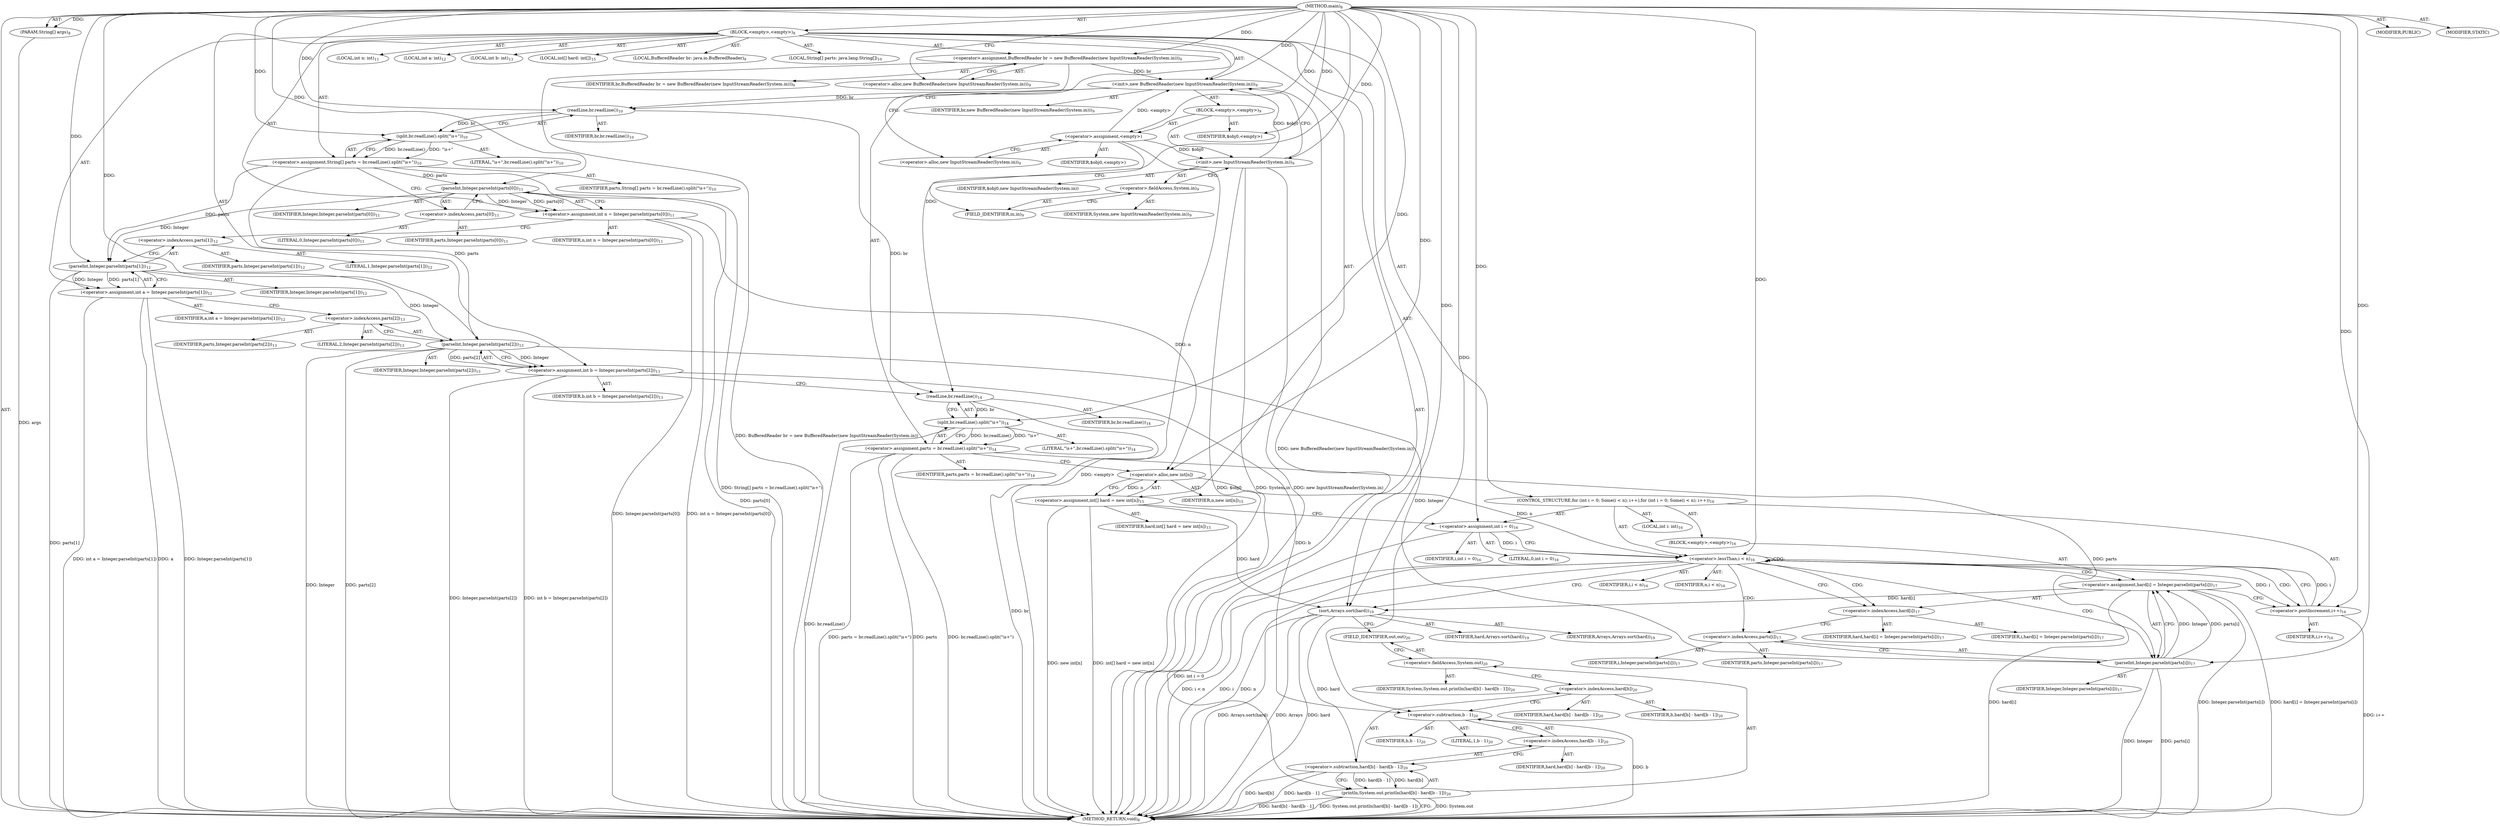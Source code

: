 digraph "main" {  
"19" [label = <(METHOD,main)<SUB>8</SUB>> ]
"20" [label = <(PARAM,String[] args)<SUB>8</SUB>> ]
"21" [label = <(BLOCK,&lt;empty&gt;,&lt;empty&gt;)<SUB>8</SUB>> ]
"4" [label = <(LOCAL,BufferedReader br: java.io.BufferedReader)<SUB>9</SUB>> ]
"22" [label = <(&lt;operator&gt;.assignment,BufferedReader br = new BufferedReader(new InputStreamReader(System.in)))<SUB>9</SUB>> ]
"23" [label = <(IDENTIFIER,br,BufferedReader br = new BufferedReader(new InputStreamReader(System.in)))<SUB>9</SUB>> ]
"24" [label = <(&lt;operator&gt;.alloc,new BufferedReader(new InputStreamReader(System.in)))<SUB>9</SUB>> ]
"25" [label = <(&lt;init&gt;,new BufferedReader(new InputStreamReader(System.in)))<SUB>9</SUB>> ]
"3" [label = <(IDENTIFIER,br,new BufferedReader(new InputStreamReader(System.in)))<SUB>9</SUB>> ]
"26" [label = <(BLOCK,&lt;empty&gt;,&lt;empty&gt;)<SUB>9</SUB>> ]
"27" [label = <(&lt;operator&gt;.assignment,&lt;empty&gt;)> ]
"28" [label = <(IDENTIFIER,$obj0,&lt;empty&gt;)> ]
"29" [label = <(&lt;operator&gt;.alloc,new InputStreamReader(System.in))<SUB>9</SUB>> ]
"30" [label = <(&lt;init&gt;,new InputStreamReader(System.in))<SUB>9</SUB>> ]
"31" [label = <(IDENTIFIER,$obj0,new InputStreamReader(System.in))> ]
"32" [label = <(&lt;operator&gt;.fieldAccess,System.in)<SUB>9</SUB>> ]
"33" [label = <(IDENTIFIER,System,new InputStreamReader(System.in))<SUB>9</SUB>> ]
"34" [label = <(FIELD_IDENTIFIER,in,in)<SUB>9</SUB>> ]
"35" [label = <(IDENTIFIER,$obj0,&lt;empty&gt;)> ]
"36" [label = <(LOCAL,String[] parts: java.lang.String[])<SUB>10</SUB>> ]
"37" [label = <(&lt;operator&gt;.assignment,String[] parts = br.readLine().split(&quot;\\s+&quot;))<SUB>10</SUB>> ]
"38" [label = <(IDENTIFIER,parts,String[] parts = br.readLine().split(&quot;\\s+&quot;))<SUB>10</SUB>> ]
"39" [label = <(split,br.readLine().split(&quot;\\s+&quot;))<SUB>10</SUB>> ]
"40" [label = <(readLine,br.readLine())<SUB>10</SUB>> ]
"41" [label = <(IDENTIFIER,br,br.readLine())<SUB>10</SUB>> ]
"42" [label = <(LITERAL,&quot;\\s+&quot;,br.readLine().split(&quot;\\s+&quot;))<SUB>10</SUB>> ]
"43" [label = <(LOCAL,int n: int)<SUB>11</SUB>> ]
"44" [label = <(&lt;operator&gt;.assignment,int n = Integer.parseInt(parts[0]))<SUB>11</SUB>> ]
"45" [label = <(IDENTIFIER,n,int n = Integer.parseInt(parts[0]))<SUB>11</SUB>> ]
"46" [label = <(parseInt,Integer.parseInt(parts[0]))<SUB>11</SUB>> ]
"47" [label = <(IDENTIFIER,Integer,Integer.parseInt(parts[0]))<SUB>11</SUB>> ]
"48" [label = <(&lt;operator&gt;.indexAccess,parts[0])<SUB>11</SUB>> ]
"49" [label = <(IDENTIFIER,parts,Integer.parseInt(parts[0]))<SUB>11</SUB>> ]
"50" [label = <(LITERAL,0,Integer.parseInt(parts[0]))<SUB>11</SUB>> ]
"51" [label = <(LOCAL,int a: int)<SUB>12</SUB>> ]
"52" [label = <(&lt;operator&gt;.assignment,int a = Integer.parseInt(parts[1]))<SUB>12</SUB>> ]
"53" [label = <(IDENTIFIER,a,int a = Integer.parseInt(parts[1]))<SUB>12</SUB>> ]
"54" [label = <(parseInt,Integer.parseInt(parts[1]))<SUB>12</SUB>> ]
"55" [label = <(IDENTIFIER,Integer,Integer.parseInt(parts[1]))<SUB>12</SUB>> ]
"56" [label = <(&lt;operator&gt;.indexAccess,parts[1])<SUB>12</SUB>> ]
"57" [label = <(IDENTIFIER,parts,Integer.parseInt(parts[1]))<SUB>12</SUB>> ]
"58" [label = <(LITERAL,1,Integer.parseInt(parts[1]))<SUB>12</SUB>> ]
"59" [label = <(LOCAL,int b: int)<SUB>13</SUB>> ]
"60" [label = <(&lt;operator&gt;.assignment,int b = Integer.parseInt(parts[2]))<SUB>13</SUB>> ]
"61" [label = <(IDENTIFIER,b,int b = Integer.parseInt(parts[2]))<SUB>13</SUB>> ]
"62" [label = <(parseInt,Integer.parseInt(parts[2]))<SUB>13</SUB>> ]
"63" [label = <(IDENTIFIER,Integer,Integer.parseInt(parts[2]))<SUB>13</SUB>> ]
"64" [label = <(&lt;operator&gt;.indexAccess,parts[2])<SUB>13</SUB>> ]
"65" [label = <(IDENTIFIER,parts,Integer.parseInt(parts[2]))<SUB>13</SUB>> ]
"66" [label = <(LITERAL,2,Integer.parseInt(parts[2]))<SUB>13</SUB>> ]
"67" [label = <(&lt;operator&gt;.assignment,parts = br.readLine().split(&quot;\\s+&quot;))<SUB>14</SUB>> ]
"68" [label = <(IDENTIFIER,parts,parts = br.readLine().split(&quot;\\s+&quot;))<SUB>14</SUB>> ]
"69" [label = <(split,br.readLine().split(&quot;\\s+&quot;))<SUB>14</SUB>> ]
"70" [label = <(readLine,br.readLine())<SUB>14</SUB>> ]
"71" [label = <(IDENTIFIER,br,br.readLine())<SUB>14</SUB>> ]
"72" [label = <(LITERAL,&quot;\\s+&quot;,br.readLine().split(&quot;\\s+&quot;))<SUB>14</SUB>> ]
"73" [label = <(LOCAL,int[] hard: int[])<SUB>15</SUB>> ]
"74" [label = <(&lt;operator&gt;.assignment,int[] hard = new int[n])<SUB>15</SUB>> ]
"75" [label = <(IDENTIFIER,hard,int[] hard = new int[n])<SUB>15</SUB>> ]
"76" [label = <(&lt;operator&gt;.alloc,new int[n])> ]
"77" [label = <(IDENTIFIER,n,new int[n])<SUB>15</SUB>> ]
"78" [label = <(CONTROL_STRUCTURE,for (int i = 0; Some(i &lt; n); i++),for (int i = 0; Some(i &lt; n); i++))<SUB>16</SUB>> ]
"79" [label = <(LOCAL,int i: int)<SUB>16</SUB>> ]
"80" [label = <(&lt;operator&gt;.assignment,int i = 0)<SUB>16</SUB>> ]
"81" [label = <(IDENTIFIER,i,int i = 0)<SUB>16</SUB>> ]
"82" [label = <(LITERAL,0,int i = 0)<SUB>16</SUB>> ]
"83" [label = <(&lt;operator&gt;.lessThan,i &lt; n)<SUB>16</SUB>> ]
"84" [label = <(IDENTIFIER,i,i &lt; n)<SUB>16</SUB>> ]
"85" [label = <(IDENTIFIER,n,i &lt; n)<SUB>16</SUB>> ]
"86" [label = <(&lt;operator&gt;.postIncrement,i++)<SUB>16</SUB>> ]
"87" [label = <(IDENTIFIER,i,i++)<SUB>16</SUB>> ]
"88" [label = <(BLOCK,&lt;empty&gt;,&lt;empty&gt;)<SUB>16</SUB>> ]
"89" [label = <(&lt;operator&gt;.assignment,hard[i] = Integer.parseInt(parts[i]))<SUB>17</SUB>> ]
"90" [label = <(&lt;operator&gt;.indexAccess,hard[i])<SUB>17</SUB>> ]
"91" [label = <(IDENTIFIER,hard,hard[i] = Integer.parseInt(parts[i]))<SUB>17</SUB>> ]
"92" [label = <(IDENTIFIER,i,hard[i] = Integer.parseInt(parts[i]))<SUB>17</SUB>> ]
"93" [label = <(parseInt,Integer.parseInt(parts[i]))<SUB>17</SUB>> ]
"94" [label = <(IDENTIFIER,Integer,Integer.parseInt(parts[i]))<SUB>17</SUB>> ]
"95" [label = <(&lt;operator&gt;.indexAccess,parts[i])<SUB>17</SUB>> ]
"96" [label = <(IDENTIFIER,parts,Integer.parseInt(parts[i]))<SUB>17</SUB>> ]
"97" [label = <(IDENTIFIER,i,Integer.parseInt(parts[i]))<SUB>17</SUB>> ]
"98" [label = <(sort,Arrays.sort(hard))<SUB>19</SUB>> ]
"99" [label = <(IDENTIFIER,Arrays,Arrays.sort(hard))<SUB>19</SUB>> ]
"100" [label = <(IDENTIFIER,hard,Arrays.sort(hard))<SUB>19</SUB>> ]
"101" [label = <(println,System.out.println(hard[b] - hard[b - 1]))<SUB>20</SUB>> ]
"102" [label = <(&lt;operator&gt;.fieldAccess,System.out)<SUB>20</SUB>> ]
"103" [label = <(IDENTIFIER,System,System.out.println(hard[b] - hard[b - 1]))<SUB>20</SUB>> ]
"104" [label = <(FIELD_IDENTIFIER,out,out)<SUB>20</SUB>> ]
"105" [label = <(&lt;operator&gt;.subtraction,hard[b] - hard[b - 1])<SUB>20</SUB>> ]
"106" [label = <(&lt;operator&gt;.indexAccess,hard[b])<SUB>20</SUB>> ]
"107" [label = <(IDENTIFIER,hard,hard[b] - hard[b - 1])<SUB>20</SUB>> ]
"108" [label = <(IDENTIFIER,b,hard[b] - hard[b - 1])<SUB>20</SUB>> ]
"109" [label = <(&lt;operator&gt;.indexAccess,hard[b - 1])<SUB>20</SUB>> ]
"110" [label = <(IDENTIFIER,hard,hard[b] - hard[b - 1])<SUB>20</SUB>> ]
"111" [label = <(&lt;operator&gt;.subtraction,b - 1)<SUB>20</SUB>> ]
"112" [label = <(IDENTIFIER,b,b - 1)<SUB>20</SUB>> ]
"113" [label = <(LITERAL,1,b - 1)<SUB>20</SUB>> ]
"114" [label = <(MODIFIER,PUBLIC)> ]
"115" [label = <(MODIFIER,STATIC)> ]
"116" [label = <(METHOD_RETURN,void)<SUB>8</SUB>> ]
  "19" -> "20"  [ label = "AST: "] 
  "19" -> "21"  [ label = "AST: "] 
  "19" -> "114"  [ label = "AST: "] 
  "19" -> "115"  [ label = "AST: "] 
  "19" -> "116"  [ label = "AST: "] 
  "21" -> "4"  [ label = "AST: "] 
  "21" -> "22"  [ label = "AST: "] 
  "21" -> "25"  [ label = "AST: "] 
  "21" -> "36"  [ label = "AST: "] 
  "21" -> "37"  [ label = "AST: "] 
  "21" -> "43"  [ label = "AST: "] 
  "21" -> "44"  [ label = "AST: "] 
  "21" -> "51"  [ label = "AST: "] 
  "21" -> "52"  [ label = "AST: "] 
  "21" -> "59"  [ label = "AST: "] 
  "21" -> "60"  [ label = "AST: "] 
  "21" -> "67"  [ label = "AST: "] 
  "21" -> "73"  [ label = "AST: "] 
  "21" -> "74"  [ label = "AST: "] 
  "21" -> "78"  [ label = "AST: "] 
  "21" -> "98"  [ label = "AST: "] 
  "21" -> "101"  [ label = "AST: "] 
  "22" -> "23"  [ label = "AST: "] 
  "22" -> "24"  [ label = "AST: "] 
  "25" -> "3"  [ label = "AST: "] 
  "25" -> "26"  [ label = "AST: "] 
  "26" -> "27"  [ label = "AST: "] 
  "26" -> "30"  [ label = "AST: "] 
  "26" -> "35"  [ label = "AST: "] 
  "27" -> "28"  [ label = "AST: "] 
  "27" -> "29"  [ label = "AST: "] 
  "30" -> "31"  [ label = "AST: "] 
  "30" -> "32"  [ label = "AST: "] 
  "32" -> "33"  [ label = "AST: "] 
  "32" -> "34"  [ label = "AST: "] 
  "37" -> "38"  [ label = "AST: "] 
  "37" -> "39"  [ label = "AST: "] 
  "39" -> "40"  [ label = "AST: "] 
  "39" -> "42"  [ label = "AST: "] 
  "40" -> "41"  [ label = "AST: "] 
  "44" -> "45"  [ label = "AST: "] 
  "44" -> "46"  [ label = "AST: "] 
  "46" -> "47"  [ label = "AST: "] 
  "46" -> "48"  [ label = "AST: "] 
  "48" -> "49"  [ label = "AST: "] 
  "48" -> "50"  [ label = "AST: "] 
  "52" -> "53"  [ label = "AST: "] 
  "52" -> "54"  [ label = "AST: "] 
  "54" -> "55"  [ label = "AST: "] 
  "54" -> "56"  [ label = "AST: "] 
  "56" -> "57"  [ label = "AST: "] 
  "56" -> "58"  [ label = "AST: "] 
  "60" -> "61"  [ label = "AST: "] 
  "60" -> "62"  [ label = "AST: "] 
  "62" -> "63"  [ label = "AST: "] 
  "62" -> "64"  [ label = "AST: "] 
  "64" -> "65"  [ label = "AST: "] 
  "64" -> "66"  [ label = "AST: "] 
  "67" -> "68"  [ label = "AST: "] 
  "67" -> "69"  [ label = "AST: "] 
  "69" -> "70"  [ label = "AST: "] 
  "69" -> "72"  [ label = "AST: "] 
  "70" -> "71"  [ label = "AST: "] 
  "74" -> "75"  [ label = "AST: "] 
  "74" -> "76"  [ label = "AST: "] 
  "76" -> "77"  [ label = "AST: "] 
  "78" -> "79"  [ label = "AST: "] 
  "78" -> "80"  [ label = "AST: "] 
  "78" -> "83"  [ label = "AST: "] 
  "78" -> "86"  [ label = "AST: "] 
  "78" -> "88"  [ label = "AST: "] 
  "80" -> "81"  [ label = "AST: "] 
  "80" -> "82"  [ label = "AST: "] 
  "83" -> "84"  [ label = "AST: "] 
  "83" -> "85"  [ label = "AST: "] 
  "86" -> "87"  [ label = "AST: "] 
  "88" -> "89"  [ label = "AST: "] 
  "89" -> "90"  [ label = "AST: "] 
  "89" -> "93"  [ label = "AST: "] 
  "90" -> "91"  [ label = "AST: "] 
  "90" -> "92"  [ label = "AST: "] 
  "93" -> "94"  [ label = "AST: "] 
  "93" -> "95"  [ label = "AST: "] 
  "95" -> "96"  [ label = "AST: "] 
  "95" -> "97"  [ label = "AST: "] 
  "98" -> "99"  [ label = "AST: "] 
  "98" -> "100"  [ label = "AST: "] 
  "101" -> "102"  [ label = "AST: "] 
  "101" -> "105"  [ label = "AST: "] 
  "102" -> "103"  [ label = "AST: "] 
  "102" -> "104"  [ label = "AST: "] 
  "105" -> "106"  [ label = "AST: "] 
  "105" -> "109"  [ label = "AST: "] 
  "106" -> "107"  [ label = "AST: "] 
  "106" -> "108"  [ label = "AST: "] 
  "109" -> "110"  [ label = "AST: "] 
  "109" -> "111"  [ label = "AST: "] 
  "111" -> "112"  [ label = "AST: "] 
  "111" -> "113"  [ label = "AST: "] 
  "22" -> "29"  [ label = "CFG: "] 
  "25" -> "40"  [ label = "CFG: "] 
  "37" -> "48"  [ label = "CFG: "] 
  "44" -> "56"  [ label = "CFG: "] 
  "52" -> "64"  [ label = "CFG: "] 
  "60" -> "70"  [ label = "CFG: "] 
  "67" -> "76"  [ label = "CFG: "] 
  "74" -> "80"  [ label = "CFG: "] 
  "98" -> "104"  [ label = "CFG: "] 
  "101" -> "116"  [ label = "CFG: "] 
  "24" -> "22"  [ label = "CFG: "] 
  "39" -> "37"  [ label = "CFG: "] 
  "46" -> "44"  [ label = "CFG: "] 
  "54" -> "52"  [ label = "CFG: "] 
  "62" -> "60"  [ label = "CFG: "] 
  "69" -> "67"  [ label = "CFG: "] 
  "76" -> "74"  [ label = "CFG: "] 
  "80" -> "83"  [ label = "CFG: "] 
  "83" -> "90"  [ label = "CFG: "] 
  "83" -> "98"  [ label = "CFG: "] 
  "86" -> "83"  [ label = "CFG: "] 
  "102" -> "106"  [ label = "CFG: "] 
  "105" -> "101"  [ label = "CFG: "] 
  "27" -> "34"  [ label = "CFG: "] 
  "30" -> "25"  [ label = "CFG: "] 
  "40" -> "39"  [ label = "CFG: "] 
  "48" -> "46"  [ label = "CFG: "] 
  "56" -> "54"  [ label = "CFG: "] 
  "64" -> "62"  [ label = "CFG: "] 
  "70" -> "69"  [ label = "CFG: "] 
  "89" -> "86"  [ label = "CFG: "] 
  "104" -> "102"  [ label = "CFG: "] 
  "106" -> "111"  [ label = "CFG: "] 
  "109" -> "105"  [ label = "CFG: "] 
  "29" -> "27"  [ label = "CFG: "] 
  "32" -> "30"  [ label = "CFG: "] 
  "90" -> "95"  [ label = "CFG: "] 
  "93" -> "89"  [ label = "CFG: "] 
  "111" -> "109"  [ label = "CFG: "] 
  "34" -> "32"  [ label = "CFG: "] 
  "95" -> "93"  [ label = "CFG: "] 
  "19" -> "24"  [ label = "CFG: "] 
  "20" -> "116"  [ label = "DDG: args"] 
  "22" -> "116"  [ label = "DDG: BufferedReader br = new BufferedReader(new InputStreamReader(System.in))"] 
  "27" -> "116"  [ label = "DDG: &lt;empty&gt;"] 
  "30" -> "116"  [ label = "DDG: $obj0"] 
  "30" -> "116"  [ label = "DDG: System.in"] 
  "30" -> "116"  [ label = "DDG: new InputStreamReader(System.in)"] 
  "25" -> "116"  [ label = "DDG: new BufferedReader(new InputStreamReader(System.in))"] 
  "37" -> "116"  [ label = "DDG: String[] parts = br.readLine().split(&quot;\\s+&quot;)"] 
  "46" -> "116"  [ label = "DDG: parts[0]"] 
  "44" -> "116"  [ label = "DDG: Integer.parseInt(parts[0])"] 
  "44" -> "116"  [ label = "DDG: int n = Integer.parseInt(parts[0])"] 
  "52" -> "116"  [ label = "DDG: a"] 
  "54" -> "116"  [ label = "DDG: parts[1]"] 
  "52" -> "116"  [ label = "DDG: Integer.parseInt(parts[1])"] 
  "52" -> "116"  [ label = "DDG: int a = Integer.parseInt(parts[1])"] 
  "62" -> "116"  [ label = "DDG: Integer"] 
  "62" -> "116"  [ label = "DDG: parts[2]"] 
  "60" -> "116"  [ label = "DDG: Integer.parseInt(parts[2])"] 
  "60" -> "116"  [ label = "DDG: int b = Integer.parseInt(parts[2])"] 
  "67" -> "116"  [ label = "DDG: parts"] 
  "70" -> "116"  [ label = "DDG: br"] 
  "69" -> "116"  [ label = "DDG: br.readLine()"] 
  "67" -> "116"  [ label = "DDG: br.readLine().split(&quot;\\s+&quot;)"] 
  "67" -> "116"  [ label = "DDG: parts = br.readLine().split(&quot;\\s+&quot;)"] 
  "74" -> "116"  [ label = "DDG: new int[n]"] 
  "74" -> "116"  [ label = "DDG: int[] hard = new int[n]"] 
  "80" -> "116"  [ label = "DDG: int i = 0"] 
  "83" -> "116"  [ label = "DDG: i"] 
  "83" -> "116"  [ label = "DDG: n"] 
  "83" -> "116"  [ label = "DDG: i &lt; n"] 
  "98" -> "116"  [ label = "DDG: hard"] 
  "98" -> "116"  [ label = "DDG: Arrays.sort(hard)"] 
  "101" -> "116"  [ label = "DDG: System.out"] 
  "105" -> "116"  [ label = "DDG: hard[b]"] 
  "111" -> "116"  [ label = "DDG: b"] 
  "105" -> "116"  [ label = "DDG: hard[b - 1]"] 
  "101" -> "116"  [ label = "DDG: hard[b] - hard[b - 1]"] 
  "101" -> "116"  [ label = "DDG: System.out.println(hard[b] - hard[b - 1])"] 
  "89" -> "116"  [ label = "DDG: hard[i]"] 
  "93" -> "116"  [ label = "DDG: Integer"] 
  "93" -> "116"  [ label = "DDG: parts[i]"] 
  "89" -> "116"  [ label = "DDG: Integer.parseInt(parts[i])"] 
  "89" -> "116"  [ label = "DDG: hard[i] = Integer.parseInt(parts[i])"] 
  "86" -> "116"  [ label = "DDG: i++"] 
  "98" -> "116"  [ label = "DDG: Arrays"] 
  "19" -> "20"  [ label = "DDG: "] 
  "19" -> "22"  [ label = "DDG: "] 
  "39" -> "37"  [ label = "DDG: br.readLine()"] 
  "39" -> "37"  [ label = "DDG: &quot;\\s+&quot;"] 
  "46" -> "44"  [ label = "DDG: Integer"] 
  "46" -> "44"  [ label = "DDG: parts[0]"] 
  "54" -> "52"  [ label = "DDG: Integer"] 
  "54" -> "52"  [ label = "DDG: parts[1]"] 
  "62" -> "60"  [ label = "DDG: Integer"] 
  "62" -> "60"  [ label = "DDG: parts[2]"] 
  "69" -> "67"  [ label = "DDG: br.readLine()"] 
  "69" -> "67"  [ label = "DDG: &quot;\\s+&quot;"] 
  "76" -> "74"  [ label = "DDG: n"] 
  "22" -> "25"  [ label = "DDG: br"] 
  "19" -> "25"  [ label = "DDG: "] 
  "27" -> "25"  [ label = "DDG: &lt;empty&gt;"] 
  "30" -> "25"  [ label = "DDG: $obj0"] 
  "19" -> "80"  [ label = "DDG: "] 
  "19" -> "98"  [ label = "DDG: "] 
  "74" -> "98"  [ label = "DDG: hard"] 
  "89" -> "98"  [ label = "DDG: hard[i]"] 
  "105" -> "101"  [ label = "DDG: hard[b]"] 
  "105" -> "101"  [ label = "DDG: hard[b - 1]"] 
  "19" -> "27"  [ label = "DDG: "] 
  "19" -> "35"  [ label = "DDG: "] 
  "40" -> "39"  [ label = "DDG: br"] 
  "19" -> "39"  [ label = "DDG: "] 
  "19" -> "46"  [ label = "DDG: "] 
  "37" -> "46"  [ label = "DDG: parts"] 
  "46" -> "54"  [ label = "DDG: Integer"] 
  "19" -> "54"  [ label = "DDG: "] 
  "37" -> "54"  [ label = "DDG: parts"] 
  "54" -> "62"  [ label = "DDG: Integer"] 
  "19" -> "62"  [ label = "DDG: "] 
  "37" -> "62"  [ label = "DDG: parts"] 
  "70" -> "69"  [ label = "DDG: br"] 
  "19" -> "69"  [ label = "DDG: "] 
  "44" -> "76"  [ label = "DDG: n"] 
  "19" -> "76"  [ label = "DDG: "] 
  "80" -> "83"  [ label = "DDG: i"] 
  "86" -> "83"  [ label = "DDG: i"] 
  "19" -> "83"  [ label = "DDG: "] 
  "76" -> "83"  [ label = "DDG: n"] 
  "83" -> "86"  [ label = "DDG: i"] 
  "19" -> "86"  [ label = "DDG: "] 
  "93" -> "89"  [ label = "DDG: Integer"] 
  "93" -> "89"  [ label = "DDG: parts[i]"] 
  "98" -> "105"  [ label = "DDG: hard"] 
  "27" -> "30"  [ label = "DDG: $obj0"] 
  "19" -> "30"  [ label = "DDG: "] 
  "25" -> "40"  [ label = "DDG: br"] 
  "19" -> "40"  [ label = "DDG: "] 
  "40" -> "70"  [ label = "DDG: br"] 
  "19" -> "70"  [ label = "DDG: "] 
  "62" -> "93"  [ label = "DDG: Integer"] 
  "19" -> "93"  [ label = "DDG: "] 
  "67" -> "93"  [ label = "DDG: parts"] 
  "60" -> "111"  [ label = "DDG: b"] 
  "19" -> "111"  [ label = "DDG: "] 
  "83" -> "83"  [ label = "CDG: "] 
  "83" -> "89"  [ label = "CDG: "] 
  "83" -> "93"  [ label = "CDG: "] 
  "83" -> "90"  [ label = "CDG: "] 
  "83" -> "95"  [ label = "CDG: "] 
  "83" -> "86"  [ label = "CDG: "] 
}
